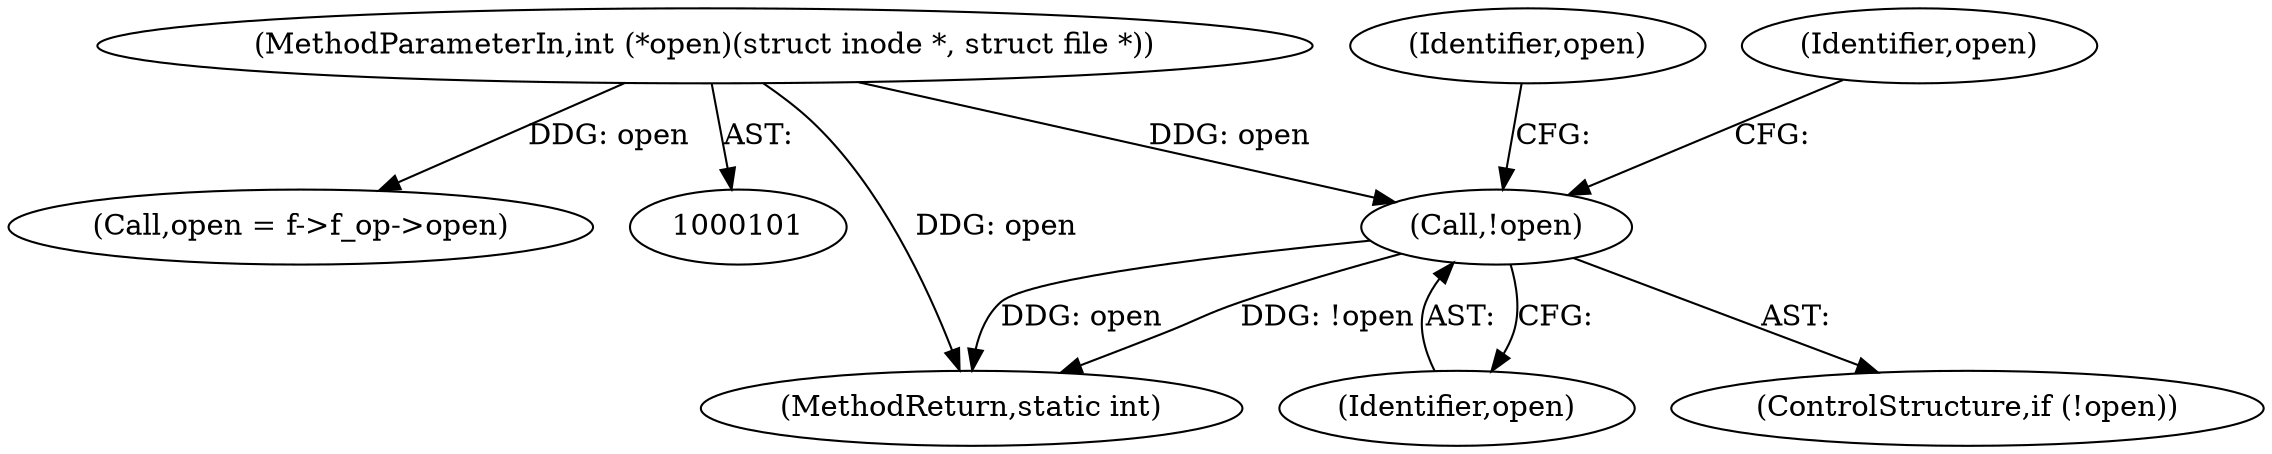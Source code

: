 digraph "0_linux_eee5cc2702929fd41cce28058dc6d6717f723f87_9@API" {
"1000243" [label="(Call,!open)"];
"1000103" [label="(MethodParameterIn,int (*open)(struct inode *, struct file *))"];
"1000244" [label="(Identifier,open)"];
"1000243" [label="(Call,!open)"];
"1000253" [label="(Identifier,open)"];
"1000357" [label="(MethodReturn,static int)"];
"1000242" [label="(ControlStructure,if (!open))"];
"1000246" [label="(Identifier,open)"];
"1000245" [label="(Call,open = f->f_op->open)"];
"1000103" [label="(MethodParameterIn,int (*open)(struct inode *, struct file *))"];
"1000243" -> "1000242"  [label="AST: "];
"1000243" -> "1000244"  [label="CFG: "];
"1000244" -> "1000243"  [label="AST: "];
"1000246" -> "1000243"  [label="CFG: "];
"1000253" -> "1000243"  [label="CFG: "];
"1000243" -> "1000357"  [label="DDG: open"];
"1000243" -> "1000357"  [label="DDG: !open"];
"1000103" -> "1000243"  [label="DDG: open"];
"1000103" -> "1000101"  [label="AST: "];
"1000103" -> "1000357"  [label="DDG: open"];
"1000103" -> "1000245"  [label="DDG: open"];
}
